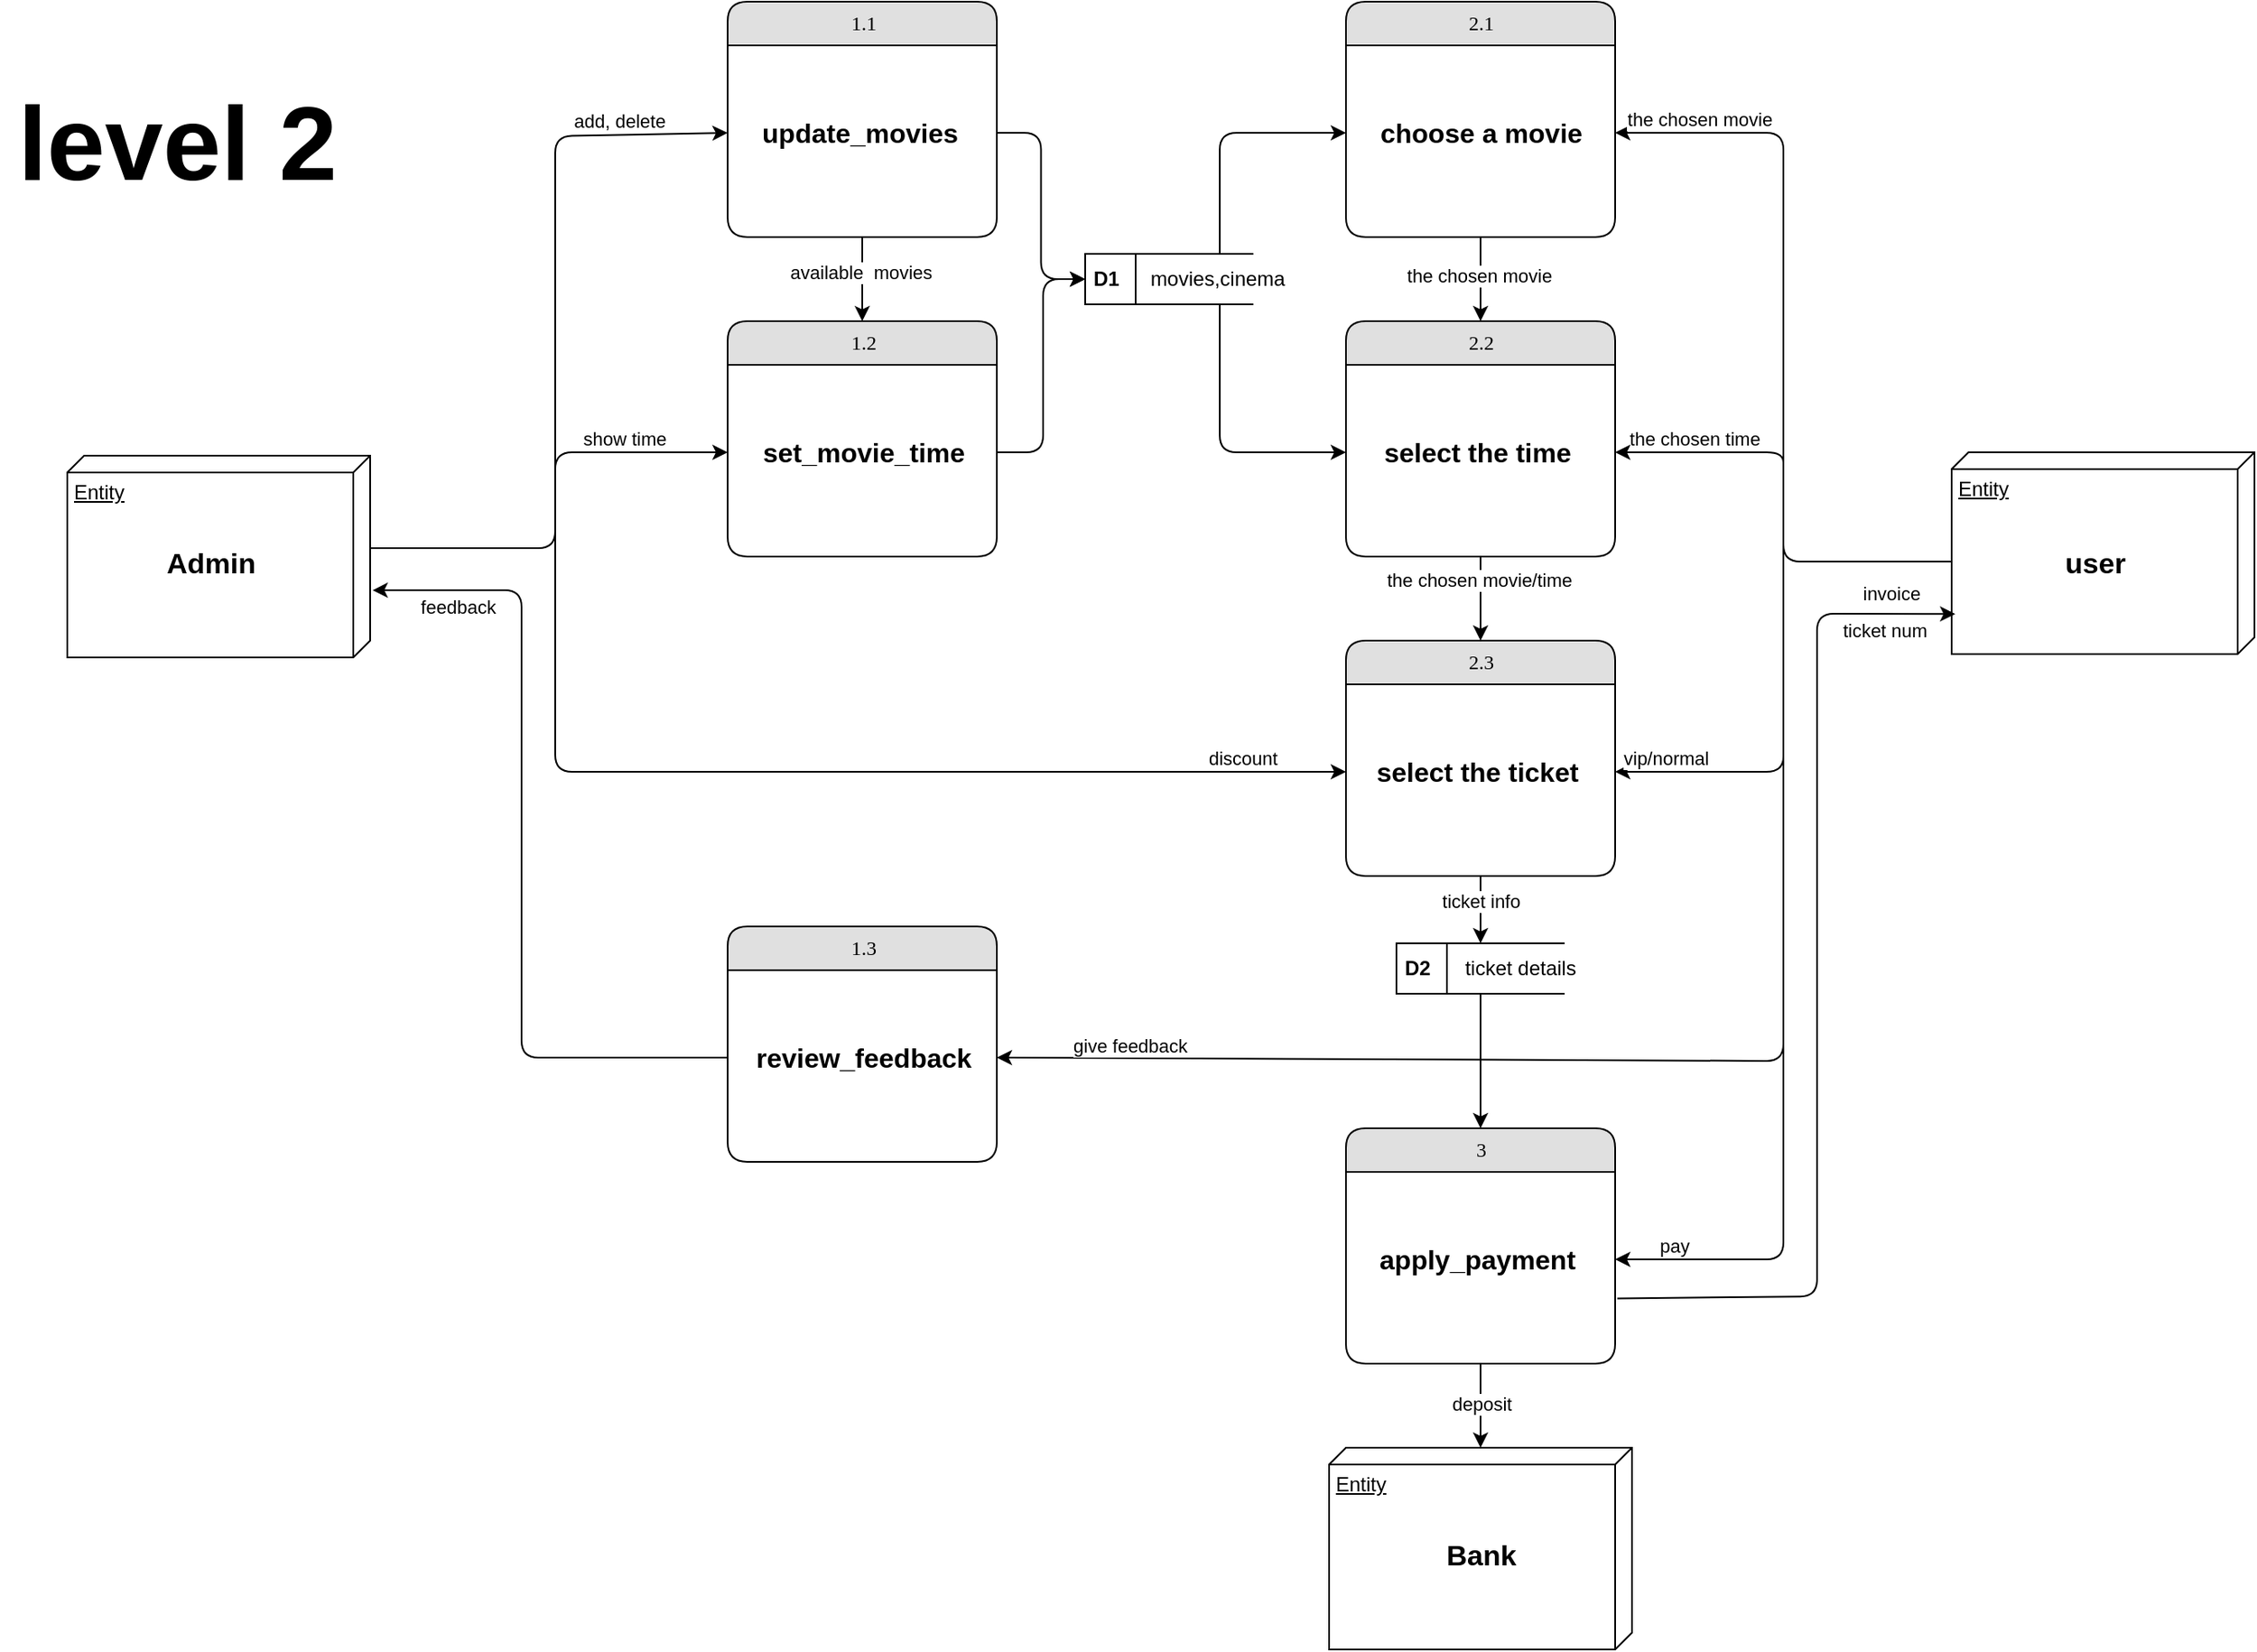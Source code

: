 <mxfile version="22.1.5" type="google">
  <diagram name="Page-1" id="5d7acffa-a066-3a61-03fe-96351882024d">
    <mxGraphModel grid="1" page="1" gridSize="10" guides="1" tooltips="1" connect="1" arrows="1" fold="1" pageScale="1" pageWidth="1100" pageHeight="850" background="#ffffff" math="0" shadow="0">
      <root>
        <mxCell id="0" />
        <mxCell id="1" parent="0" />
        <mxCell id="anGt9_UsShdb7OHsnaAH-1" value="1.3" style="swimlane;html=1;fontStyle=0;childLayout=stackLayout;horizontal=1;startSize=26;fillColor=#e0e0e0;horizontalStack=0;resizeParent=1;resizeLast=0;collapsible=1;marginBottom=0;swimlaneFillColor=#ffffff;align=center;rounded=1;shadow=0;comic=0;labelBackgroundColor=none;strokeWidth=1;fontFamily=Verdana;fontSize=12" vertex="1" parent="1">
          <mxGeometry x="770.5" y="50" width="160" height="140" as="geometry" />
        </mxCell>
        <mxCell id="anGt9_UsShdb7OHsnaAH-2" value="&lt;span style=&quot;font-size: 16px;&quot;&gt;review_feedback&lt;/span&gt;" style="text;align=center;fontStyle=1;verticalAlign=middle;spacingLeft=3;spacingRight=3;strokeColor=none;rotatable=0;points=[[0,0.5],[1,0.5]];portConstraint=eastwest;html=1;fontSize=16;" vertex="1" parent="anGt9_UsShdb7OHsnaAH-1">
          <mxGeometry y="26" width="160" height="104" as="geometry" />
        </mxCell>
        <mxCell id="anGt9_UsShdb7OHsnaAH-5" value="1.2" style="swimlane;html=1;fontStyle=0;childLayout=stackLayout;horizontal=1;startSize=26;fillColor=#e0e0e0;horizontalStack=0;resizeParent=1;resizeLast=0;collapsible=1;marginBottom=0;swimlaneFillColor=#ffffff;align=center;rounded=1;shadow=0;comic=0;labelBackgroundColor=none;strokeWidth=1;fontFamily=Verdana;fontSize=12" vertex="1" parent="1">
          <mxGeometry x="770.5" y="-310" width="160" height="140" as="geometry" />
        </mxCell>
        <mxCell id="anGt9_UsShdb7OHsnaAH-6" value="&lt;span style=&quot;font-size: 16px;&quot;&gt;set_movie_time&lt;/span&gt;" style="text;align=center;fontStyle=1;verticalAlign=middle;spacingLeft=3;spacingRight=3;strokeColor=none;rotatable=0;points=[[0,0.5],[1,0.5]];portConstraint=eastwest;html=1;fontSize=16;" vertex="1" parent="anGt9_UsShdb7OHsnaAH-5">
          <mxGeometry y="26" width="160" height="104" as="geometry" />
        </mxCell>
        <mxCell id="anGt9_UsShdb7OHsnaAH-20" style="edgeStyle=orthogonalEdgeStyle;rounded=0;orthogonalLoop=1;jettySize=auto;html=1;exitX=0.5;exitY=1;exitDx=0;exitDy=0;entryX=0.5;entryY=0;entryDx=0;entryDy=0;" edge="1" parent="1" source="anGt9_UsShdb7OHsnaAH-7" target="anGt9_UsShdb7OHsnaAH-5">
          <mxGeometry relative="1" as="geometry" />
        </mxCell>
        <mxCell id="anGt9_UsShdb7OHsnaAH-21" value="available&amp;nbsp; movies&amp;nbsp;" style="edgeLabel;html=1;align=center;verticalAlign=middle;resizable=0;points=[];" vertex="1" connectable="0" parent="anGt9_UsShdb7OHsnaAH-20">
          <mxGeometry x="-0.152" relative="1" as="geometry">
            <mxPoint as="offset" />
          </mxGeometry>
        </mxCell>
        <mxCell id="anGt9_UsShdb7OHsnaAH-7" value="1.1" style="swimlane;html=1;fontStyle=0;childLayout=stackLayout;horizontal=1;startSize=26;fillColor=#e0e0e0;horizontalStack=0;resizeParent=1;resizeLast=0;collapsible=1;marginBottom=0;swimlaneFillColor=#ffffff;align=center;rounded=1;shadow=0;comic=0;labelBackgroundColor=none;strokeWidth=1;fontFamily=Verdana;fontSize=12" vertex="1" parent="1">
          <mxGeometry x="770.5" y="-500" width="160" height="140" as="geometry" />
        </mxCell>
        <mxCell id="anGt9_UsShdb7OHsnaAH-8" value="&lt;span style=&quot;font-size: 16px;&quot;&gt;update_movies&amp;nbsp;&lt;/span&gt;" style="text;align=center;fontStyle=1;verticalAlign=middle;spacingLeft=3;spacingRight=3;strokeColor=none;rotatable=0;points=[[0,0.5],[1,0.5]];portConstraint=eastwest;html=1;fontSize=16;" vertex="1" parent="anGt9_UsShdb7OHsnaAH-7">
          <mxGeometry y="26" width="160" height="104" as="geometry" />
        </mxCell>
        <mxCell id="anGt9_UsShdb7OHsnaAH-11" style="edgeStyle=orthogonalEdgeStyle;rounded=1;orthogonalLoop=1;jettySize=auto;html=1;exitX=0;exitY=0;exitDx=55;exitDy=0;exitPerimeter=0;entryX=0;entryY=0.5;entryDx=0;entryDy=0;" edge="1" parent="1" source="anGt9_UsShdb7OHsnaAH-9" target="anGt9_UsShdb7OHsnaAH-6">
          <mxGeometry relative="1" as="geometry">
            <Array as="points">
              <mxPoint x="668" y="-175" />
              <mxPoint x="668" y="-232" />
            </Array>
          </mxGeometry>
        </mxCell>
        <mxCell id="anGt9_UsShdb7OHsnaAH-46" value="show time" style="edgeLabel;html=1;align=center;verticalAlign=middle;resizable=0;points=[];" vertex="1" connectable="0" parent="anGt9_UsShdb7OHsnaAH-11">
          <mxGeometry x="0.642" y="1" relative="1" as="geometry">
            <mxPoint x="-14" y="-7" as="offset" />
          </mxGeometry>
        </mxCell>
        <mxCell id="anGt9_UsShdb7OHsnaAH-9" value="Entity" style="verticalAlign=top;align=left;spacingTop=8;spacingLeft=2;spacingRight=12;shape=cube;size=10;direction=south;fontStyle=4;html=1;whiteSpace=wrap;" vertex="1" parent="1">
          <mxGeometry x="378" y="-230" width="180" height="120" as="geometry" />
        </mxCell>
        <mxCell id="anGt9_UsShdb7OHsnaAH-10" value="Admin" style="text;html=1;align=center;verticalAlign=middle;resizable=0;points=[];autosize=1;strokeColor=none;fillColor=none;fontSize=17;fontStyle=1" vertex="1" parent="1">
          <mxGeometry x="423" y="-180" width="80" height="30" as="geometry" />
        </mxCell>
        <mxCell id="anGt9_UsShdb7OHsnaAH-12" value="" style="edgeStyle=none;orthogonalLoop=1;jettySize=auto;html=1;rounded=1;entryX=0;entryY=0.5;entryDx=0;entryDy=0;" edge="1" parent="1" target="anGt9_UsShdb7OHsnaAH-8">
          <mxGeometry width="100" relative="1" as="geometry">
            <mxPoint x="668" y="-220" as="sourcePoint" />
            <mxPoint x="708" y="-260" as="targetPoint" />
            <Array as="points">
              <mxPoint x="668" y="-420" />
            </Array>
          </mxGeometry>
        </mxCell>
        <mxCell id="anGt9_UsShdb7OHsnaAH-47" value="add, delete" style="edgeLabel;html=1;align=center;verticalAlign=middle;resizable=0;points=[];" vertex="1" connectable="0" parent="anGt9_UsShdb7OHsnaAH-12">
          <mxGeometry x="0.565" relative="1" as="geometry">
            <mxPoint x="1" y="-9" as="offset" />
          </mxGeometry>
        </mxCell>
        <mxCell id="anGt9_UsShdb7OHsnaAH-39" style="edgeStyle=orthogonalEdgeStyle;rounded=1;orthogonalLoop=1;jettySize=auto;html=1;exitX=0;exitY=0;exitDx=65;exitDy=180;exitPerimeter=0;entryX=1;entryY=0.5;entryDx=0;entryDy=0;" edge="1" parent="1" source="anGt9_UsShdb7OHsnaAH-19" target="anGt9_UsShdb7OHsnaAH-23">
          <mxGeometry relative="1" as="geometry" />
        </mxCell>
        <mxCell id="anGt9_UsShdb7OHsnaAH-45" value="the chosen movie" style="edgeLabel;html=1;align=center;verticalAlign=middle;resizable=0;points=[];" vertex="1" connectable="0" parent="anGt9_UsShdb7OHsnaAH-39">
          <mxGeometry x="0.797" y="1" relative="1" as="geometry">
            <mxPoint x="4" y="-9" as="offset" />
          </mxGeometry>
        </mxCell>
        <mxCell id="anGt9_UsShdb7OHsnaAH-19" value="Entity" style="verticalAlign=top;align=left;spacingTop=8;spacingLeft=2;spacingRight=12;shape=cube;size=10;direction=south;fontStyle=4;html=1;whiteSpace=wrap;" vertex="1" parent="1">
          <mxGeometry x="1498" y="-232" width="180" height="120" as="geometry" />
        </mxCell>
        <mxCell id="anGt9_UsShdb7OHsnaAH-35" style="edgeStyle=orthogonalEdgeStyle;rounded=0;orthogonalLoop=1;jettySize=auto;html=1;exitX=0.5;exitY=1;exitDx=0;exitDy=0;entryX=0.5;entryY=0;entryDx=0;entryDy=0;" edge="1" parent="1" source="anGt9_UsShdb7OHsnaAH-22" target="anGt9_UsShdb7OHsnaAH-33">
          <mxGeometry relative="1" as="geometry" />
        </mxCell>
        <mxCell id="anGt9_UsShdb7OHsnaAH-36" value="the chosen movie" style="edgeLabel;html=1;align=center;verticalAlign=middle;resizable=0;points=[];" vertex="1" connectable="0" parent="anGt9_UsShdb7OHsnaAH-35">
          <mxGeometry x="-0.088" y="-1" relative="1" as="geometry">
            <mxPoint as="offset" />
          </mxGeometry>
        </mxCell>
        <mxCell id="anGt9_UsShdb7OHsnaAH-22" value="2.1" style="swimlane;html=1;fontStyle=0;childLayout=stackLayout;horizontal=1;startSize=26;fillColor=#e0e0e0;horizontalStack=0;resizeParent=1;resizeLast=0;collapsible=1;marginBottom=0;swimlaneFillColor=#ffffff;align=center;rounded=1;shadow=0;comic=0;labelBackgroundColor=none;strokeWidth=1;fontFamily=Verdana;fontSize=12" vertex="1" parent="1">
          <mxGeometry x="1138" y="-500" width="160" height="140" as="geometry" />
        </mxCell>
        <mxCell id="anGt9_UsShdb7OHsnaAH-23" value="&lt;span style=&quot;font-size: 16px;&quot;&gt;choose a movie&lt;/span&gt;" style="text;align=center;fontStyle=1;verticalAlign=middle;spacingLeft=3;spacingRight=3;strokeColor=none;rotatable=0;points=[[0,0.5],[1,0.5]];portConstraint=eastwest;html=1;fontSize=16;" vertex="1" parent="anGt9_UsShdb7OHsnaAH-22">
          <mxGeometry y="26" width="160" height="104" as="geometry" />
        </mxCell>
        <mxCell id="anGt9_UsShdb7OHsnaAH-24" value="&lt;b&gt;D1&lt;/b&gt;" style="html=1;dashed=0;whiteSpace=wrap;shape=mxgraph.dfd.dataStoreID;align=left;spacingLeft=3;points=[[0,0],[0.5,0],[1,0],[0,0.5],[1,0.5],[0,1],[0.5,1],[1,1]];" vertex="1" parent="1">
          <mxGeometry x="983" y="-350" width="100" height="30" as="geometry" />
        </mxCell>
        <mxCell id="anGt9_UsShdb7OHsnaAH-32" style="edgeStyle=orthogonalEdgeStyle;rounded=1;orthogonalLoop=1;jettySize=auto;html=1;entryX=0;entryY=0.5;entryDx=0;entryDy=0;" edge="1" parent="1" source="anGt9_UsShdb7OHsnaAH-25" target="anGt9_UsShdb7OHsnaAH-23">
          <mxGeometry relative="1" as="geometry" />
        </mxCell>
        <mxCell id="anGt9_UsShdb7OHsnaAH-37" style="edgeStyle=orthogonalEdgeStyle;rounded=1;orthogonalLoop=1;jettySize=auto;html=1;entryX=0;entryY=0.5;entryDx=0;entryDy=0;" edge="1" parent="1" source="anGt9_UsShdb7OHsnaAH-25" target="anGt9_UsShdb7OHsnaAH-34">
          <mxGeometry relative="1" as="geometry" />
        </mxCell>
        <mxCell id="anGt9_UsShdb7OHsnaAH-25" value="movies,cinema&amp;nbsp;" style="text;html=1;align=center;verticalAlign=middle;resizable=0;points=[];autosize=1;strokeColor=none;fillColor=none;" vertex="1" parent="1">
          <mxGeometry x="1008" y="-350" width="110" height="30" as="geometry" />
        </mxCell>
        <mxCell id="anGt9_UsShdb7OHsnaAH-29" style="edgeStyle=orthogonalEdgeStyle;rounded=1;orthogonalLoop=1;jettySize=auto;html=1;exitX=1;exitY=0.5;exitDx=0;exitDy=0;entryX=0;entryY=0.5;entryDx=0;entryDy=0;" edge="1" parent="1" source="anGt9_UsShdb7OHsnaAH-8" target="anGt9_UsShdb7OHsnaAH-24">
          <mxGeometry relative="1" as="geometry" />
        </mxCell>
        <mxCell id="anGt9_UsShdb7OHsnaAH-31" value="" style="edgeStyle=none;orthogonalLoop=1;jettySize=auto;html=1;rounded=1;entryX=0;entryY=0.5;entryDx=0;entryDy=0;exitX=1;exitY=0.5;exitDx=0;exitDy=0;" edge="1" parent="1" source="anGt9_UsShdb7OHsnaAH-6" target="anGt9_UsShdb7OHsnaAH-24">
          <mxGeometry width="100" relative="1" as="geometry">
            <mxPoint x="908" y="-280" as="sourcePoint" />
            <mxPoint x="1008" y="-280" as="targetPoint" />
            <Array as="points">
              <mxPoint x="958" y="-232" />
              <mxPoint x="958" y="-335" />
            </Array>
          </mxGeometry>
        </mxCell>
        <mxCell id="anGt9_UsShdb7OHsnaAH-50" style="edgeStyle=orthogonalEdgeStyle;rounded=0;orthogonalLoop=1;jettySize=auto;html=1;exitX=0.5;exitY=1;exitDx=0;exitDy=0;entryX=0.5;entryY=0;entryDx=0;entryDy=0;" edge="1" parent="1" source="anGt9_UsShdb7OHsnaAH-33" target="anGt9_UsShdb7OHsnaAH-48">
          <mxGeometry relative="1" as="geometry" />
        </mxCell>
        <mxCell id="anGt9_UsShdb7OHsnaAH-52" value="the chosen movie/time" style="edgeLabel;html=1;align=center;verticalAlign=middle;resizable=0;points=[];" vertex="1" connectable="0" parent="anGt9_UsShdb7OHsnaAH-50">
          <mxGeometry x="-0.467" y="-1" relative="1" as="geometry">
            <mxPoint as="offset" />
          </mxGeometry>
        </mxCell>
        <mxCell id="anGt9_UsShdb7OHsnaAH-33" value="2.2" style="swimlane;html=1;fontStyle=0;childLayout=stackLayout;horizontal=1;startSize=26;fillColor=#e0e0e0;horizontalStack=0;resizeParent=1;resizeLast=0;collapsible=1;marginBottom=0;swimlaneFillColor=#ffffff;align=center;rounded=1;shadow=0;comic=0;labelBackgroundColor=none;strokeWidth=1;fontFamily=Verdana;fontSize=12" vertex="1" parent="1">
          <mxGeometry x="1138" y="-310" width="160" height="140" as="geometry" />
        </mxCell>
        <mxCell id="anGt9_UsShdb7OHsnaAH-34" value="&lt;span style=&quot;font-size: 16px;&quot;&gt;select the time&amp;nbsp;&lt;/span&gt;" style="text;align=center;fontStyle=1;verticalAlign=middle;spacingLeft=3;spacingRight=3;strokeColor=none;rotatable=0;points=[[0,0.5],[1,0.5]];portConstraint=eastwest;html=1;fontSize=16;" vertex="1" parent="anGt9_UsShdb7OHsnaAH-33">
          <mxGeometry y="26" width="160" height="104" as="geometry" />
        </mxCell>
        <mxCell id="anGt9_UsShdb7OHsnaAH-38" value="user" style="text;html=1;align=center;verticalAlign=middle;resizable=0;points=[];autosize=1;strokeColor=none;fillColor=none;fontSize=17;fontStyle=1" vertex="1" parent="1">
          <mxGeometry x="1553" y="-180" width="60" height="30" as="geometry" />
        </mxCell>
        <mxCell id="anGt9_UsShdb7OHsnaAH-40" value="" style="edgeStyle=none;orthogonalLoop=1;jettySize=auto;html=1;rounded=1;entryX=1;entryY=0.5;entryDx=0;entryDy=0;" edge="1" parent="1" target="anGt9_UsShdb7OHsnaAH-34">
          <mxGeometry width="100" relative="1" as="geometry">
            <mxPoint x="1398" y="-220" as="sourcePoint" />
            <mxPoint x="1398" y="-160" as="targetPoint" />
            <Array as="points">
              <mxPoint x="1398" y="-232" />
            </Array>
          </mxGeometry>
        </mxCell>
        <mxCell id="anGt9_UsShdb7OHsnaAH-44" value="the chosen time" style="edgeLabel;html=1;align=center;verticalAlign=middle;resizable=0;points=[];" vertex="1" connectable="0" parent="anGt9_UsShdb7OHsnaAH-40">
          <mxGeometry x="0.174" relative="1" as="geometry">
            <mxPoint y="-8" as="offset" />
          </mxGeometry>
        </mxCell>
        <mxCell id="anGt9_UsShdb7OHsnaAH-41" value="" style="edgeStyle=none;orthogonalLoop=1;jettySize=auto;html=1;rounded=1;entryX=1;entryY=0.5;entryDx=0;entryDy=0;" edge="1" parent="1" target="anGt9_UsShdb7OHsnaAH-2">
          <mxGeometry width="100" relative="1" as="geometry">
            <mxPoint x="1398" y="-180" as="sourcePoint" />
            <mxPoint x="1398" y="-90" as="targetPoint" />
            <Array as="points">
              <mxPoint x="1398" y="-40" />
              <mxPoint x="1398" y="130" />
            </Array>
          </mxGeometry>
        </mxCell>
        <mxCell id="anGt9_UsShdb7OHsnaAH-42" value="give feedback&amp;nbsp;" style="edgeLabel;html=1;align=center;verticalAlign=middle;resizable=0;points=[];" vertex="1" connectable="0" parent="anGt9_UsShdb7OHsnaAH-41">
          <mxGeometry x="0.782" y="1" relative="1" as="geometry">
            <mxPoint x="-4" y="-9" as="offset" />
          </mxGeometry>
        </mxCell>
        <mxCell id="anGt9_UsShdb7OHsnaAH-57" style="edgeStyle=orthogonalEdgeStyle;rounded=0;orthogonalLoop=1;jettySize=auto;html=1;exitX=0.5;exitY=1;exitDx=0;exitDy=0;entryX=0.5;entryY=0;entryDx=0;entryDy=0;" edge="1" parent="1" source="anGt9_UsShdb7OHsnaAH-48" target="anGt9_UsShdb7OHsnaAH-56">
          <mxGeometry relative="1" as="geometry" />
        </mxCell>
        <mxCell id="anGt9_UsShdb7OHsnaAH-58" value="ticket info" style="edgeLabel;html=1;align=center;verticalAlign=middle;resizable=0;points=[];" vertex="1" connectable="0" parent="anGt9_UsShdb7OHsnaAH-57">
          <mxGeometry x="-0.24" relative="1" as="geometry">
            <mxPoint as="offset" />
          </mxGeometry>
        </mxCell>
        <mxCell id="anGt9_UsShdb7OHsnaAH-48" value="2.3" style="swimlane;html=1;fontStyle=0;childLayout=stackLayout;horizontal=1;startSize=26;fillColor=#e0e0e0;horizontalStack=0;resizeParent=1;resizeLast=0;collapsible=1;marginBottom=0;swimlaneFillColor=#ffffff;align=center;rounded=1;shadow=0;comic=0;labelBackgroundColor=none;strokeWidth=1;fontFamily=Verdana;fontSize=12" vertex="1" parent="1">
          <mxGeometry x="1138" y="-120" width="160" height="140" as="geometry" />
        </mxCell>
        <mxCell id="anGt9_UsShdb7OHsnaAH-49" value="&lt;span style=&quot;font-size: 16px;&quot;&gt;select the ticket&amp;nbsp;&lt;/span&gt;" style="text;align=center;fontStyle=1;verticalAlign=middle;spacingLeft=3;spacingRight=3;strokeColor=none;rotatable=0;points=[[0,0.5],[1,0.5]];portConstraint=eastwest;html=1;fontSize=16;" vertex="1" parent="anGt9_UsShdb7OHsnaAH-48">
          <mxGeometry y="26" width="160" height="104" as="geometry" />
        </mxCell>
        <mxCell id="anGt9_UsShdb7OHsnaAH-51" value="" style="edgeStyle=none;orthogonalLoop=1;jettySize=auto;html=1;rounded=1;entryX=1;entryY=0.5;entryDx=0;entryDy=0;" edge="1" parent="1" target="anGt9_UsShdb7OHsnaAH-49">
          <mxGeometry width="100" relative="1" as="geometry">
            <mxPoint x="1398" y="-60" as="sourcePoint" />
            <mxPoint x="1448" y="10" as="targetPoint" />
            <Array as="points">
              <mxPoint x="1398" y="-42" />
            </Array>
          </mxGeometry>
        </mxCell>
        <mxCell id="anGt9_UsShdb7OHsnaAH-53" value="vip/normal" style="edgeLabel;html=1;align=center;verticalAlign=middle;resizable=0;points=[];" vertex="1" connectable="0" parent="anGt9_UsShdb7OHsnaAH-51">
          <mxGeometry x="0.61" relative="1" as="geometry">
            <mxPoint x="7" y="-8" as="offset" />
          </mxGeometry>
        </mxCell>
        <mxCell id="anGt9_UsShdb7OHsnaAH-54" value="" style="edgeStyle=none;orthogonalLoop=1;jettySize=auto;html=1;rounded=1;entryX=0;entryY=0.5;entryDx=0;entryDy=0;" edge="1" parent="1" target="anGt9_UsShdb7OHsnaAH-49">
          <mxGeometry width="100" relative="1" as="geometry">
            <mxPoint x="668" y="-190" as="sourcePoint" />
            <mxPoint x="728" y="-100" as="targetPoint" />
            <Array as="points">
              <mxPoint x="668" y="-42" />
            </Array>
          </mxGeometry>
        </mxCell>
        <mxCell id="anGt9_UsShdb7OHsnaAH-55" value="discount&amp;nbsp;" style="edgeLabel;html=1;align=center;verticalAlign=middle;resizable=0;points=[];" vertex="1" connectable="0" parent="anGt9_UsShdb7OHsnaAH-54">
          <mxGeometry x="0.811" y="1" relative="1" as="geometry">
            <mxPoint x="-2" y="-7" as="offset" />
          </mxGeometry>
        </mxCell>
        <mxCell id="anGt9_UsShdb7OHsnaAH-63" style="edgeStyle=orthogonalEdgeStyle;rounded=0;orthogonalLoop=1;jettySize=auto;html=1;entryX=0.5;entryY=0;entryDx=0;entryDy=0;" edge="1" parent="1" source="anGt9_UsShdb7OHsnaAH-56" target="anGt9_UsShdb7OHsnaAH-60">
          <mxGeometry relative="1" as="geometry" />
        </mxCell>
        <mxCell id="anGt9_UsShdb7OHsnaAH-56" value="&lt;b&gt;D2&lt;/b&gt;" style="html=1;dashed=0;whiteSpace=wrap;shape=mxgraph.dfd.dataStoreID;align=left;spacingLeft=3;points=[[0,0],[0.5,0],[1,0],[0,0.5],[1,0.5],[0,1],[0.5,1],[1,1]];" vertex="1" parent="1">
          <mxGeometry x="1168" y="60" width="100" height="30" as="geometry" />
        </mxCell>
        <mxCell id="anGt9_UsShdb7OHsnaAH-59" value="ticket details&amp;nbsp;" style="text;html=1;align=center;verticalAlign=middle;resizable=0;points=[];autosize=1;strokeColor=none;fillColor=none;" vertex="1" parent="1">
          <mxGeometry x="1198" y="60" width="90" height="30" as="geometry" />
        </mxCell>
        <mxCell id="anGt9_UsShdb7OHsnaAH-60" value="3" style="swimlane;html=1;fontStyle=0;childLayout=stackLayout;horizontal=1;startSize=26;fillColor=#e0e0e0;horizontalStack=0;resizeParent=1;resizeLast=0;collapsible=1;marginBottom=0;swimlaneFillColor=#ffffff;align=center;rounded=1;shadow=0;comic=0;labelBackgroundColor=none;strokeWidth=1;fontFamily=Verdana;fontSize=12" vertex="1" parent="1">
          <mxGeometry x="1138" y="170" width="160" height="140" as="geometry" />
        </mxCell>
        <mxCell id="anGt9_UsShdb7OHsnaAH-61" value="&lt;span style=&quot;font-size: 16px;&quot;&gt;apply_payment&amp;nbsp;&lt;/span&gt;" style="text;align=center;fontStyle=1;verticalAlign=middle;spacingLeft=3;spacingRight=3;strokeColor=none;rotatable=0;points=[[0,0.5],[1,0.5]];portConstraint=eastwest;html=1;fontSize=16;" vertex="1" parent="anGt9_UsShdb7OHsnaAH-60">
          <mxGeometry y="26" width="160" height="104" as="geometry" />
        </mxCell>
        <mxCell id="anGt9_UsShdb7OHsnaAH-62" value="" style="edgeStyle=none;orthogonalLoop=1;jettySize=auto;html=1;rounded=1;entryX=1;entryY=0.5;entryDx=0;entryDy=0;" edge="1" parent="1" target="anGt9_UsShdb7OHsnaAH-61">
          <mxGeometry width="100" relative="1" as="geometry">
            <mxPoint x="1398" y="90" as="sourcePoint" />
            <mxPoint x="1448" y="180" as="targetPoint" />
            <Array as="points">
              <mxPoint x="1398" y="248" />
            </Array>
          </mxGeometry>
        </mxCell>
        <mxCell id="anGt9_UsShdb7OHsnaAH-64" value="pay" style="edgeLabel;html=1;align=center;verticalAlign=middle;resizable=0;points=[];" vertex="1" connectable="0" parent="anGt9_UsShdb7OHsnaAH-62">
          <mxGeometry x="0.729" y="-1" relative="1" as="geometry">
            <mxPoint y="-7" as="offset" />
          </mxGeometry>
        </mxCell>
        <mxCell id="anGt9_UsShdb7OHsnaAH-65" value="" style="edgeStyle=none;orthogonalLoop=1;jettySize=auto;html=1;rounded=1;exitX=1.008;exitY=0.723;exitDx=0;exitDy=0;exitPerimeter=0;entryX=0.801;entryY=0.988;entryDx=0;entryDy=0;entryPerimeter=0;" edge="1" parent="1" source="anGt9_UsShdb7OHsnaAH-61" target="anGt9_UsShdb7OHsnaAH-19">
          <mxGeometry width="100" relative="1" as="geometry">
            <mxPoint x="1328" y="280" as="sourcePoint" />
            <mxPoint x="1428" y="280" as="targetPoint" />
            <Array as="points">
              <mxPoint x="1418" y="270" />
              <mxPoint x="1418" y="-136" />
            </Array>
          </mxGeometry>
        </mxCell>
        <mxCell id="anGt9_UsShdb7OHsnaAH-66" value="invoice" style="edgeLabel;html=1;align=center;verticalAlign=middle;resizable=0;points=[];" vertex="1" connectable="0" parent="anGt9_UsShdb7OHsnaAH-65">
          <mxGeometry x="0.802" y="-1" relative="1" as="geometry">
            <mxPoint x="21" y="-13" as="offset" />
          </mxGeometry>
        </mxCell>
        <mxCell id="anGt9_UsShdb7OHsnaAH-67" value="ticket num" style="edgeLabel;html=1;align=center;verticalAlign=middle;resizable=0;points=[];" vertex="1" connectable="0" parent="anGt9_UsShdb7OHsnaAH-65">
          <mxGeometry x="0.818" relative="1" as="geometry">
            <mxPoint x="13" y="10" as="offset" />
          </mxGeometry>
        </mxCell>
        <mxCell id="anGt9_UsShdb7OHsnaAH-69" value="Entity" style="verticalAlign=top;align=left;spacingTop=8;spacingLeft=2;spacingRight=12;shape=cube;size=10;direction=south;fontStyle=4;html=1;whiteSpace=wrap;" vertex="1" parent="1">
          <mxGeometry x="1128" y="360" width="180" height="120" as="geometry" />
        </mxCell>
        <mxCell id="anGt9_UsShdb7OHsnaAH-70" value="Bank" style="text;html=1;align=center;verticalAlign=middle;resizable=0;points=[];autosize=1;strokeColor=none;fillColor=none;fontSize=17;fontStyle=1" vertex="1" parent="1">
          <mxGeometry x="1183" y="410" width="70" height="30" as="geometry" />
        </mxCell>
        <mxCell id="anGt9_UsShdb7OHsnaAH-71" style="edgeStyle=orthogonalEdgeStyle;rounded=1;orthogonalLoop=1;jettySize=auto;html=1;exitX=0.5;exitY=1;exitDx=0;exitDy=0;" edge="1" parent="1" source="anGt9_UsShdb7OHsnaAH-60">
          <mxGeometry relative="1" as="geometry">
            <mxPoint x="1218" y="360" as="targetPoint" />
          </mxGeometry>
        </mxCell>
        <mxCell id="anGt9_UsShdb7OHsnaAH-73" value="deposit&amp;nbsp;" style="edgeLabel;html=1;align=center;verticalAlign=middle;resizable=0;points=[];" vertex="1" connectable="0" parent="anGt9_UsShdb7OHsnaAH-71">
          <mxGeometry x="-0.089" y="2" relative="1" as="geometry">
            <mxPoint y="1" as="offset" />
          </mxGeometry>
        </mxCell>
        <mxCell id="anGt9_UsShdb7OHsnaAH-75" value="level 2" style="text;html=1;align=center;verticalAlign=middle;resizable=0;points=[];autosize=1;strokeColor=none;fillColor=none;fontSize=62;fontStyle=1" vertex="1" parent="1">
          <mxGeometry x="338" y="-460" width="210" height="90" as="geometry" />
        </mxCell>
        <mxCell id="anGt9_UsShdb7OHsnaAH-78" style="edgeStyle=orthogonalEdgeStyle;rounded=1;orthogonalLoop=1;jettySize=auto;html=1;exitX=0;exitY=0.5;exitDx=0;exitDy=0;entryX=0.667;entryY=-0.008;entryDx=0;entryDy=0;entryPerimeter=0;" edge="1" parent="1" source="anGt9_UsShdb7OHsnaAH-2" target="anGt9_UsShdb7OHsnaAH-9">
          <mxGeometry relative="1" as="geometry">
            <Array as="points">
              <mxPoint x="648" y="128" />
              <mxPoint x="648" y="-150" />
            </Array>
          </mxGeometry>
        </mxCell>
        <mxCell id="anGt9_UsShdb7OHsnaAH-79" value="feedback" style="edgeLabel;html=1;align=center;verticalAlign=middle;resizable=0;points=[];" connectable="0" vertex="1" parent="anGt9_UsShdb7OHsnaAH-78">
          <mxGeometry x="0.797" y="2" relative="1" as="geometry">
            <mxPoint x="1" y="8" as="offset" />
          </mxGeometry>
        </mxCell>
      </root>
    </mxGraphModel>
  </diagram>
</mxfile>
